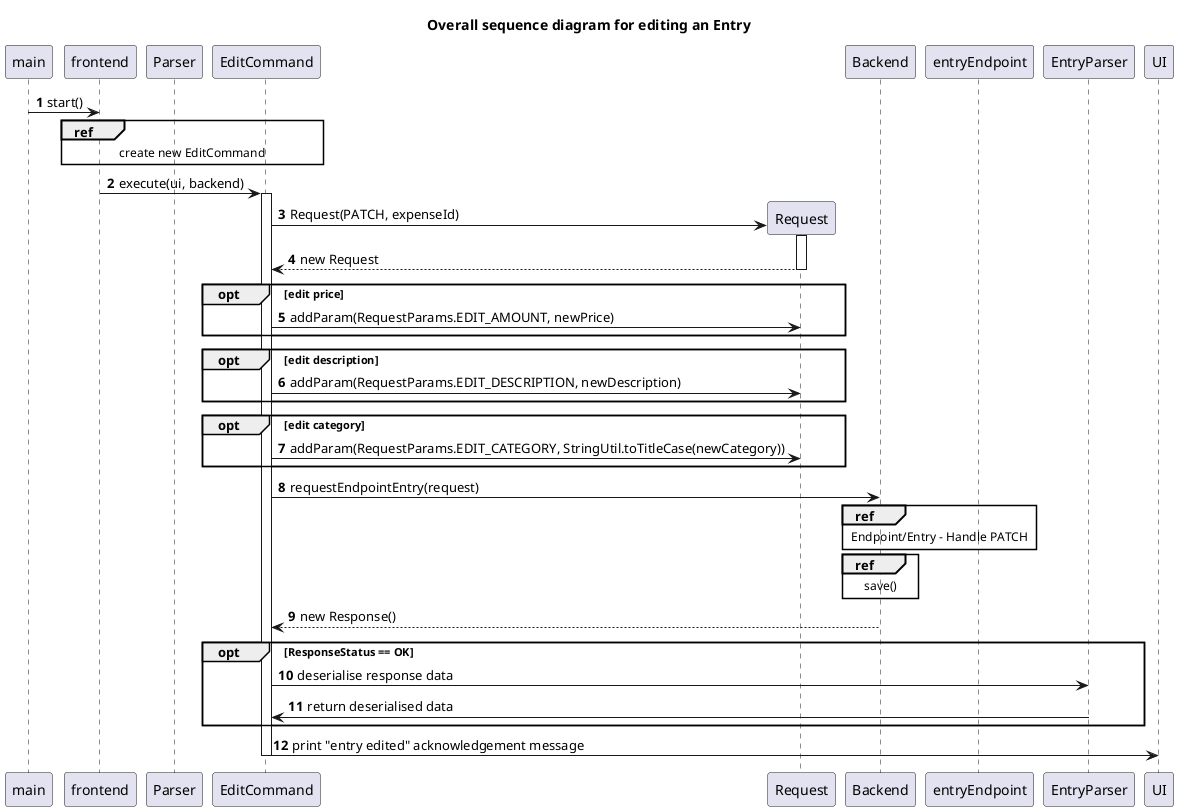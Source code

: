 @startuml
'https://plantuml.com/sequence-diagram

autonumber
title Overall sequence diagram for editing an Entry

main -> frontend: start()
ref over frontend, Parser, EditCommand : create new EditCommand

'EXECUTE
frontend -> EditCommand ++ : execute(ui, backend)
EditCommand -> Request ** : Request(PATCH, expenseId)
activate Request
return new Request
opt edit price
    EditCommand -> Request : addParam(RequestParams.EDIT_AMOUNT, newPrice)
end
opt edit description
    EditCommand -> Request : addParam(RequestParams.EDIT_DESCRIPTION, newDescription)
end
opt edit category
    EditCommand -> Request : addParam(RequestParams.EDIT_CATEGORY, StringUtil.toTitleCase(newCategory))
end
EditCommand -> Backend : requestEndpointEntry(request)
ref over Backend, entryEndpoint : Endpoint/Entry - Handle PATCH
ref over Backend : save()
Backend --> EditCommand : new Response()
opt ResponseStatus == OK
    EditCommand -> EntryParser : deserialise response data
    EntryParser -> EditCommand : return deserialised data
end
EditCommand -> UI --: print "entry edited" acknowledgement message
@enduml